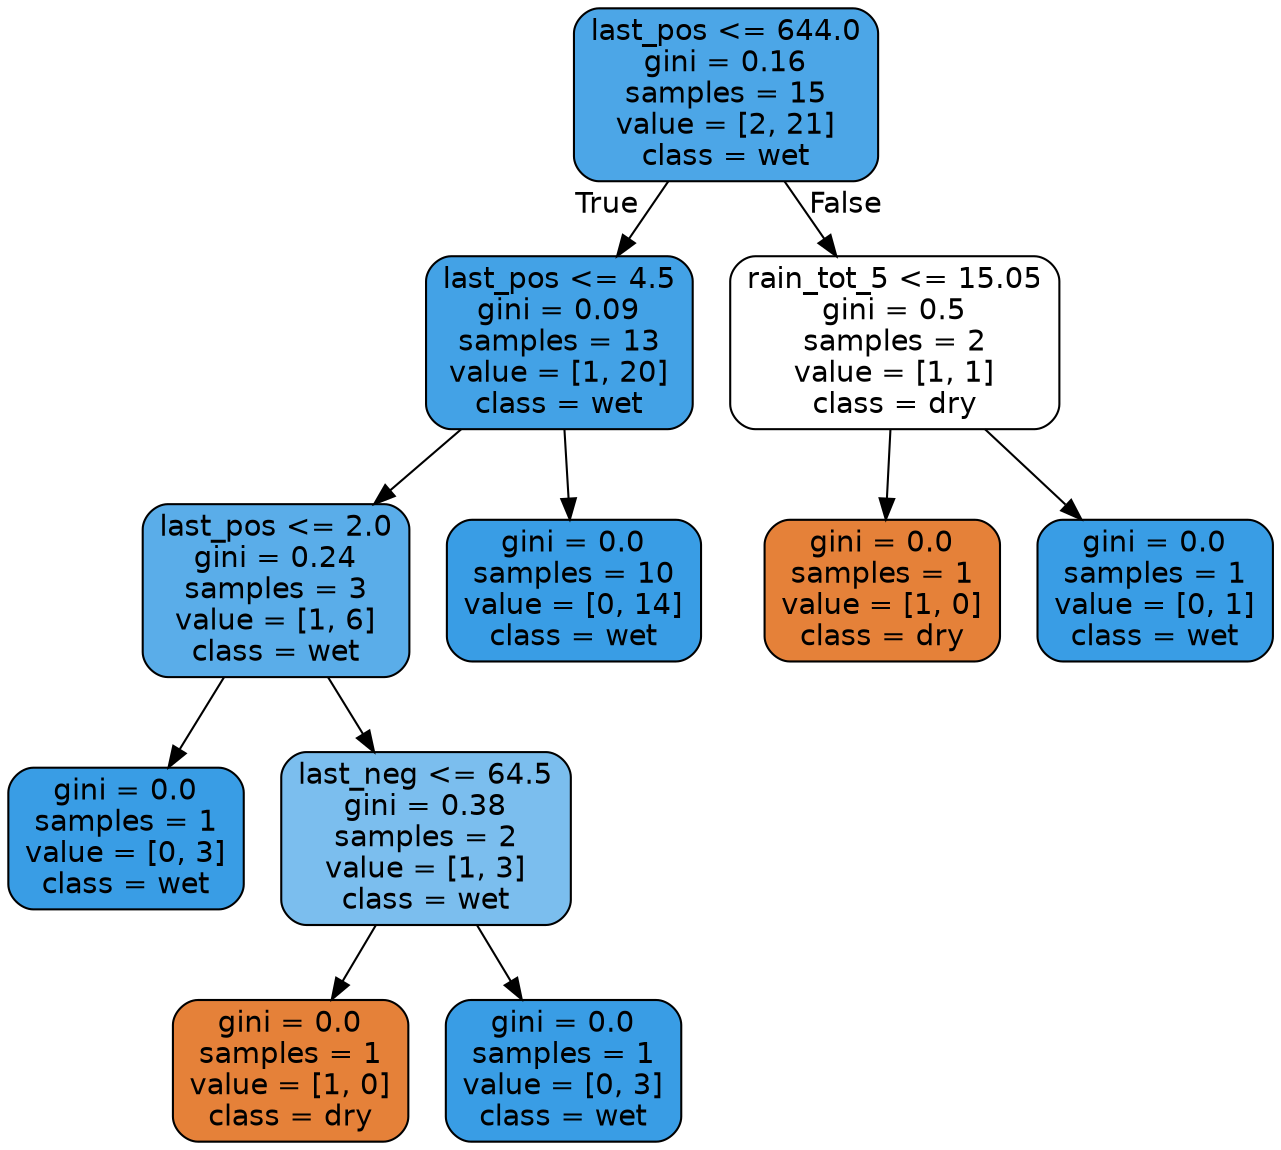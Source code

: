 digraph Tree {
node [shape=box, style="filled, rounded", color="black", fontname=helvetica] ;
edge [fontname=helvetica] ;
0 [label="last_pos <= 644.0\ngini = 0.16\nsamples = 15\nvalue = [2, 21]\nclass = wet", fillcolor="#4ca6e7"] ;
1 [label="last_pos <= 4.5\ngini = 0.09\nsamples = 13\nvalue = [1, 20]\nclass = wet", fillcolor="#43a2e6"] ;
0 -> 1 [labeldistance=2.5, labelangle=45, headlabel="True"] ;
2 [label="last_pos <= 2.0\ngini = 0.24\nsamples = 3\nvalue = [1, 6]\nclass = wet", fillcolor="#5aade9"] ;
1 -> 2 ;
3 [label="gini = 0.0\nsamples = 1\nvalue = [0, 3]\nclass = wet", fillcolor="#399de5"] ;
2 -> 3 ;
4 [label="last_neg <= 64.5\ngini = 0.38\nsamples = 2\nvalue = [1, 3]\nclass = wet", fillcolor="#7bbeee"] ;
2 -> 4 ;
5 [label="gini = 0.0\nsamples = 1\nvalue = [1, 0]\nclass = dry", fillcolor="#e58139"] ;
4 -> 5 ;
6 [label="gini = 0.0\nsamples = 1\nvalue = [0, 3]\nclass = wet", fillcolor="#399de5"] ;
4 -> 6 ;
7 [label="gini = 0.0\nsamples = 10\nvalue = [0, 14]\nclass = wet", fillcolor="#399de5"] ;
1 -> 7 ;
8 [label="rain_tot_5 <= 15.05\ngini = 0.5\nsamples = 2\nvalue = [1, 1]\nclass = dry", fillcolor="#ffffff"] ;
0 -> 8 [labeldistance=2.5, labelangle=-45, headlabel="False"] ;
9 [label="gini = 0.0\nsamples = 1\nvalue = [1, 0]\nclass = dry", fillcolor="#e58139"] ;
8 -> 9 ;
10 [label="gini = 0.0\nsamples = 1\nvalue = [0, 1]\nclass = wet", fillcolor="#399de5"] ;
8 -> 10 ;
}